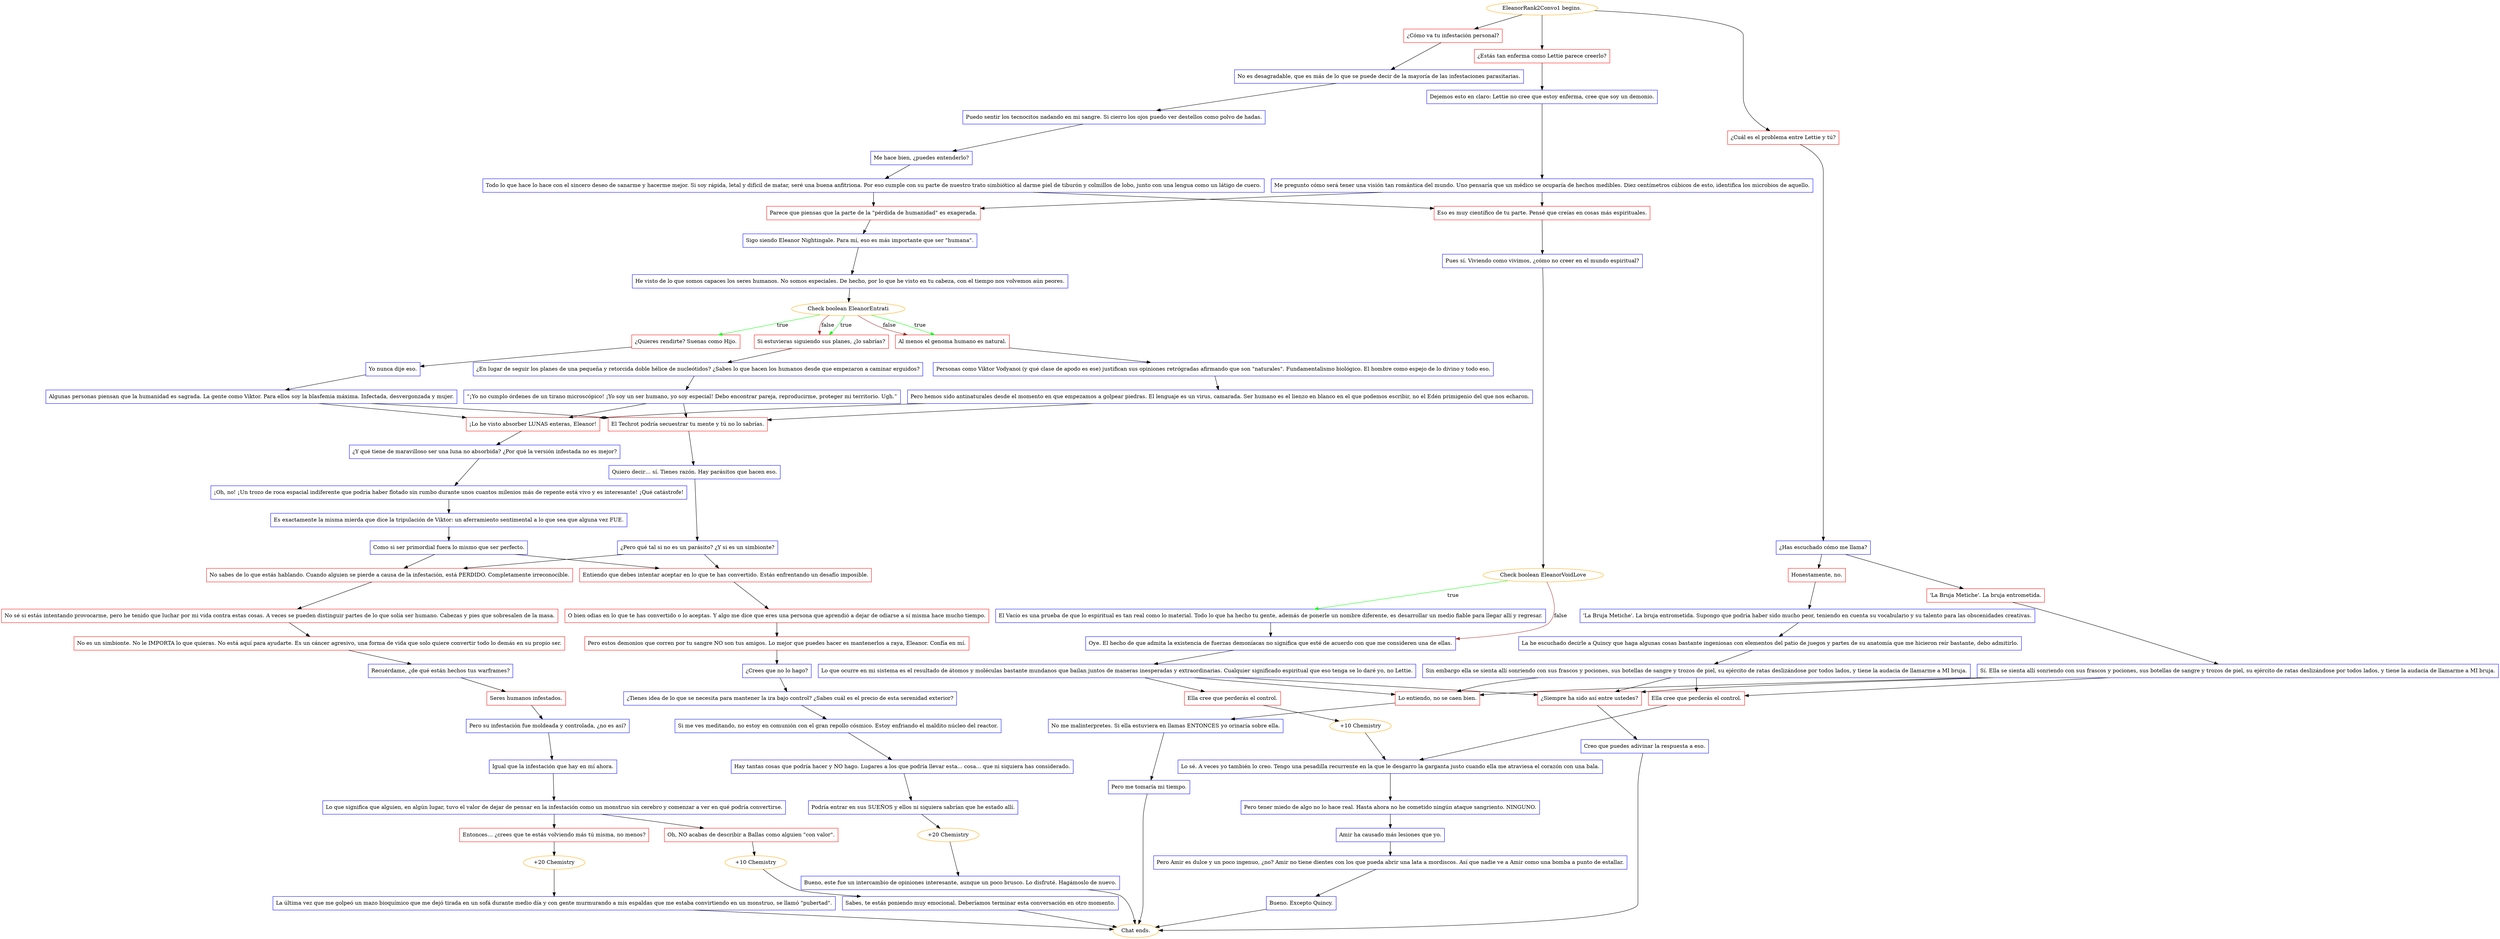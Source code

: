 digraph {
	"EleanorRank2Convo1 begins." [color=orange];
		"EleanorRank2Convo1 begins." -> j1786470060;
		"EleanorRank2Convo1 begins." -> j2590094426;
		"EleanorRank2Convo1 begins." -> j279006526;
	j1786470060 [label="¿Estás tan enferma como Lettie parece creerlo?",shape=box,color=red];
		j1786470060 -> j1234970796;
	j2590094426 [label="¿Cómo va tu infestación personal?",shape=box,color=red];
		j2590094426 -> j877371736;
	j279006526 [label="¿Cuál es el problema entre Lettie y tú?",shape=box,color=red];
		j279006526 -> j1504445258;
	j1234970796 [label="Dejemos esto en claro: Lettie no cree que estoy enferma, cree que soy un demonio.",shape=box,color=blue];
		j1234970796 -> j2029007278;
	j877371736 [label="No es desagradable, que es más de lo que se puede decir de la mayoría de las infestaciones parasitarias.",shape=box,color=blue];
		j877371736 -> j3983014704;
	j1504445258 [label="¿Has escuchado cómo me llama?",shape=box,color=blue];
		j1504445258 -> j2858801758;
		j1504445258 -> j378483298;
	j2029007278 [label="Me pregunto cómo será tener una visión tan romántica del mundo. Uno pensaría que un médico se ocuparía de hechos medibles. Diez centímetros cúbicos de esto, identifica los microbios de aquello.",shape=box,color=blue];
		j2029007278 -> j1798288340;
		j2029007278 -> j4285570945;
	j3983014704 [label="Puedo sentir los tecnocitos nadando en mi sangre. Si cierro los ojos puedo ver destellos como polvo de hadas.",shape=box,color=blue];
		j3983014704 -> j2210774804;
	j2858801758 [label="Honestamente, no.",shape=box,color=red];
		j2858801758 -> j453053223;
	j378483298 [label="'La Bruja Metiche'. La bruja entrometida.",shape=box,color=red];
		j378483298 -> j2829034589;
	j1798288340 [label="Eso es muy científico de tu parte. Pensé que creías en cosas más espirituales.",shape=box,color=red];
		j1798288340 -> j561619480;
	j4285570945 [label="Parece que piensas que la parte de la \"pérdida de humanidad\" es exagerada.",shape=box,color=red];
		j4285570945 -> j4278146225;
	j2210774804 [label="Me hace bien, ¿puedes entenderlo?",shape=box,color=blue];
		j2210774804 -> j1226515933;
	j453053223 [label="'La Bruja Metiche'. La bruja entrometida. Supongo que podría haber sido mucho peor, teniendo en cuenta su vocabulario y su talento para las obscenidades creativas.",shape=box,color=blue];
		j453053223 -> j3926301147;
	j2829034589 [label="Sí. Ella se sienta allí sonriendo con sus frascos y pociones, sus botellas de sangre y trozos de piel, su ejército de ratas deslizándose por todos lados, y tiene la audacia de llamarme a MI bruja.",shape=box,color=blue];
		j2829034589 -> j1402137869;
		j2829034589 -> j3903191866;
		j2829034589 -> j2273480619;
	j561619480 [label="Pues sí. Viviendo como vivimos, ¿cómo no creer en el mundo espiritual?",shape=box,color=blue];
		j561619480 -> j2546009719;
	j4278146225 [label="Sigo siendo Eleanor Nightingale. Para mí, eso es más importante que ser \"humana\".",shape=box,color=blue];
		j4278146225 -> j387328046;
	j1226515933 [label="Todo lo que hace lo hace con el sincero deseo de sanarme y hacerme mejor. Si soy rápida, letal y difícil de matar, seré una buena anfitriona. Por eso cumple con su parte de nuestro trato simbiótico al darme piel de tiburón y colmillos de lobo, junto con una lengua como un látigo de cuero.",shape=box,color=blue];
		j1226515933 -> j1798288340;
		j1226515933 -> j4285570945;
	j3926301147 [label="La he escuchado decirle a Quincy que haga algunas cosas bastante ingeniosas con elementos del patio de juegos y partes de su anatomía que me hicieron reír bastante, debo admitirlo.",shape=box,color=blue];
		j3926301147 -> j176179849;
	j1402137869 [label="Lo entiendo, no se caen bien.",shape=box,color=red];
		j1402137869 -> j2764463823;
	j3903191866 [label="¿Siempre ha sido así entre ustedes?",shape=box,color=red];
		j3903191866 -> j2488787174;
	j2273480619 [label="Ella cree que perderás el control.",shape=box,color=red];
		j2273480619 -> j4200622523;
	j2546009719 [label="Check boolean EleanorVoidLove",color=orange];
		j2546009719 -> j1405890915 [label=true,color=green];
		j2546009719 -> j1639431779 [label=false,color=brown];
	j387328046 [label="He visto de lo que somos capaces los seres humanos. No somos especiales. De hecho, por lo que he visto en tu cabeza, con el tiempo nos volvemos aún peores.",shape=box,color=blue];
		j387328046 -> j42144458;
	j176179849 [label="Sin embargo ella se sienta allí sonriendo con sus frascos y pociones, sus botellas de sangre y trozos de piel, su ejército de ratas deslizándose por todos lados, y tiene la audacia de llamarme a MI bruja.",shape=box,color=blue];
		j176179849 -> j1402137869;
		j176179849 -> j3903191866;
		j176179849 -> j2273480619;
	j2764463823 [label="No me malinterpretes. Si ella estuviera en llamas ENTONCES yo orinaría sobre ella.",shape=box,color=blue];
		j2764463823 -> j973801315;
	j2488787174 [label="Creo que puedes adivinar la respuesta a eso.",shape=box,color=blue];
		j2488787174 -> "Chat ends.";
	j4200622523 [label="Lo sé. A veces yo también lo creo. Tengo una pesadilla recurrente en la que le desgarro la garganta justo cuando ella me atraviesa el corazón con una bala.",shape=box,color=blue];
		j4200622523 -> j2764128197;
	j1405890915 [label="El Vacío es una prueba de que lo espiritual es tan real como lo material. Todo lo que ha hecho tu gente, además de ponerle un nombre diferente, es desarrollar un medio fiable para llegar allí y regresar.",shape=box,color=blue];
		j1405890915 -> j1639431779;
	j1639431779 [label="Oye. El hecho de que admita la existencia de fuerzas demoníacas no significa que esté de acuerdo con que me consideren una de ellas.",shape=box,color=blue];
		j1639431779 -> j1626670625;
	j42144458 [label="Check boolean EleanorEntrati",color=orange];
		j42144458 -> j1904523895 [label=true,color=green];
		j42144458 -> j3290661326 [label=true,color=green];
		j42144458 -> j3404210995 [label=true,color=green];
		j42144458 -> j3290661326 [label=false,color=brown];
		j42144458 -> j3404210995 [label=false,color=brown];
	j973801315 [label="Pero me tomaría mi tiempo.",shape=box,color=blue];
		j973801315 -> "Chat ends.";
	"Chat ends." [color=orange];
	j2764128197 [label="Pero tener miedo de algo no lo hace real. Hasta ahora no he cometido ningún ataque sangriento. NINGUNO.",shape=box,color=blue];
		j2764128197 -> j4052200832;
	j1626670625 [label="Lo que ocurre en mi sistema es el resultado de átomos y moléculas bastante mundanos que bailan juntos de maneras inesperadas y extraordinarias. Cualquier significado espiritual que eso tenga se lo daré yo, no Lettie.",shape=box,color=blue];
		j1626670625 -> j1402137869;
		j1626670625 -> j3903191866;
		j1626670625 -> j1720209891;
	j1904523895 [label="¿Quieres rendirte? Suenas como Hijo.",shape=box,color=red];
		j1904523895 -> j436898992;
	j3290661326 [label="Si estuvieras siguiendo sus planes, ¿lo sabrías?",shape=box,color=red];
		j3290661326 -> j3560214095;
	j3404210995 [label="Al menos el genoma humano es natural.",shape=box,color=red];
		j3404210995 -> j2557613815;
	j4052200832 [label="Amir ha causado más lesiones que yo.",shape=box,color=blue];
		j4052200832 -> j952565109;
	j1720209891 [label="Ella cree que perderás el control.",shape=box,color=red];
		j1720209891 -> j32329019;
	j436898992 [label="Yo nunca dije eso.",shape=box,color=blue];
		j436898992 -> j716292345;
	j3560214095 [label="¿En lugar de seguir los planes de una pequeña y retorcida doble hélice de nucleótidos? ¿Sabes lo que hacen los humanos desde que empezaron a caminar erguidos?",shape=box,color=blue];
		j3560214095 -> j3601255777;
	j2557613815 [label="Personas como Viktor Vodyanoi (y qué clase de apodo es ese) justifican sus opiniones retrógradas afirmando que son \"naturales\". Fundamentalismo biológico. El hombre como espejo de lo divino y todo eso.",shape=box,color=blue];
		j2557613815 -> j86778388;
	j952565109 [label="Pero Amir es dulce y un poco ingenuo, ¿no? Amir no tiene dientes con los que pueda abrir una lata a mordiscos. Así que nadie ve a Amir como una bomba a punto de estallar.",shape=box,color=blue];
		j952565109 -> j2173396989;
	j32329019 [label="+10 Chemistry",color=orange];
		j32329019 -> j4200622523;
	j716292345 [label="Algunas personas piensan que la humanidad es sagrada. La gente como Viktor. Para ellos soy la blasfemia máxima. Infectada, desvergonzada y mujer.",shape=box,color=blue];
		j716292345 -> j346733970;
		j716292345 -> j53730166;
	j3601255777 [label="“¡Yo no cumplo órdenes de un tirano microscópico! ¡Yo soy un ser humano, yo soy especial! Debo encontrar pareja, reproducirme, proteger mi territorio. Ugh.”",shape=box,color=blue];
		j3601255777 -> j346733970;
		j3601255777 -> j53730166;
	j86778388 [label="Pero hemos sido antinaturales desde el momento en que empezamos a golpear piedras. El lenguaje es un virus, camarada. Ser humano es el lienzo en blanco en el que podemos escribir, no el Edén primigenio del que nos echaron.",shape=box,color=blue];
		j86778388 -> j346733970;
		j86778388 -> j53730166;
	j2173396989 [label="Bueno. Excepto Quincy.",shape=box,color=blue];
		j2173396989 -> "Chat ends.";
	j346733970 [label="El Techrot podría secuestrar tu mente y tú no lo sabrías.",shape=box,color=red];
		j346733970 -> j3592094562;
	j53730166 [label="¡Lo he visto absorber LUNAS enteras, Eleanor!",shape=box,color=red];
		j53730166 -> j3815551804;
	j3592094562 [label="Quiero decir… sí. Tienes razón. Hay parásitos que hacen eso.",shape=box,color=blue];
		j3592094562 -> j1059646683;
	j3815551804 [label="¿Y qué tiene de maravilloso ser una luna no absorbida? ¿Por qué la versión infestada no es mejor?",shape=box,color=blue];
		j3815551804 -> j3008187781;
	j1059646683 [label="¿Pero qué tal si no es un parásito? ¿Y si es un simbionte?",shape=box,color=blue];
		j1059646683 -> j893443044;
		j1059646683 -> j757960650;
	j3008187781 [label="¡Oh, no! ¡Un trozo de roca espacial indiferente que podría haber flotado sin rumbo durante unos cuantos milenios más de repente está vivo y es interesante! ¡Qué catástrofe!",shape=box,color=blue];
		j3008187781 -> j1545567732;
	j893443044 [label="No sabes de lo que estás hablando. Cuando alguien se pierde a causa de la infestación, está PERDIDO. Completamente irreconocible.",shape=box,color=red];
		j893443044 -> j2695586737;
	j757960650 [label="Entiendo que debes intentar aceptar en lo que te has convertido. Estás enfrentando un desafío imposible.",shape=box,color=red];
		j757960650 -> j3466624270;
	j1545567732 [label="Es exactamente la misma mierda que dice la tripulación de Viktor: un aferramiento sentimental a lo que sea que alguna vez FUE.",shape=box,color=blue];
		j1545567732 -> j645383619;
	j2695586737 [label="No sé si estás intentando provocarme, pero he tenido que luchar por mi vida contra estas cosas. A veces se pueden distinguir partes de lo que solía ser humano. Cabezas y pies que sobresalen de la masa.",shape=box,color=red];
		j2695586737 -> j2248383274;
	j3466624270 [label="O bien odias en lo que te has convertido o lo aceptas. Y algo me dice que eres una persona que aprendió a dejar de odiarse a sí misma hace mucho tiempo.",shape=box,color=red];
		j3466624270 -> j1857331466;
	j645383619 [label="Como si ser primordial fuera lo mismo que ser perfecto.",shape=box,color=blue];
		j645383619 -> j893443044;
		j645383619 -> j757960650;
	j2248383274 [label="No es un simbionte. No le IMPORTA lo que quieras. No está aquí para ayudarte. Es un cáncer agresivo, una forma de vida que solo quiere convertir todo lo demás en su propio ser.",shape=box,color=red];
		j2248383274 -> j1818495769;
	j1857331466 [label="Pero estos demonios que corren por tu sangre NO son tus amigos. Lo mejor que puedes hacer es mantenerlos a raya, Eleanor. Confía en mí.",shape=box,color=red];
		j1857331466 -> j2512824877;
	j1818495769 [label="Recuérdame, ¿de qué están hechos tus warframes?",shape=box,color=blue];
		j1818495769 -> j1926217925;
	j2512824877 [label="¿Crees que no lo hago?",shape=box,color=blue];
		j2512824877 -> j810365299;
	j1926217925 [label="Seres humanos infestados.",shape=box,color=red];
		j1926217925 -> j524322661;
	j810365299 [label="¿Tienes idea de lo que se necesita para mantener la ira bajo control? ¿Sabes cuál es el precio de esta serenidad exterior?",shape=box,color=blue];
		j810365299 -> j1124012841;
	j524322661 [label="Pero su infestación fue moldeada y controlada, ¿no es así?",shape=box,color=blue];
		j524322661 -> j1204365199;
	j1124012841 [label="Si me ves meditando, no estoy en comunión con el gran repollo cósmico. Estoy enfriando el maldito núcleo del reactor.",shape=box,color=blue];
		j1124012841 -> j749888810;
	j1204365199 [label="Igual que la infestación que hay en mí ahora.",shape=box,color=blue];
		j1204365199 -> j3835997333;
	j749888810 [label="Hay tantas cosas que podría hacer y NO hago. Lugares a los que podría llevar esta... cosa... que ni siquiera has considerado.",shape=box,color=blue];
		j749888810 -> j1841475517;
	j3835997333 [label="Lo que significa que alguien, en algún lugar, tuvo el valor de dejar de pensar en la infestación como un monstruo sin cerebro y comenzar a ver en qué podría convertirse.",shape=box,color=blue];
		j3835997333 -> j4021251302;
		j3835997333 -> j2781951770;
	j1841475517 [label="Podría entrar en sus SUEÑOS y ellos ni siquiera sabrían que he estado allí.",shape=box,color=blue];
		j1841475517 -> j2164948697;
	j4021251302 [label="Oh, NO acabas de describir a Ballas como alguien \"con valor\".",shape=box,color=red];
		j4021251302 -> j835469450;
	j2781951770 [label="Entonces… ¿crees que te estás volviendo más tú misma, no menos?",shape=box,color=red];
		j2781951770 -> j1050088980;
	j2164948697 [label="+20 Chemistry",color=orange];
		j2164948697 -> j1479681295;
	j835469450 [label="+10 Chemistry",color=orange];
		j835469450 -> j2385778108;
	j1050088980 [label="+20 Chemistry",color=orange];
		j1050088980 -> j2833716263;
	j1479681295 [label="Bueno, este fue un intercambio de opiniones interesante, aunque un poco brusco. Lo disfruté. Hagámoslo de nuevo.",shape=box,color=blue];
		j1479681295 -> "Chat ends.";
	j2385778108 [label="Sabes, te estás poniendo muy emocional. Deberíamos terminar esta conversación en otro momento.",shape=box,color=blue];
		j2385778108 -> "Chat ends.";
	j2833716263 [label="La última vez que me golpeó un mazo bioquímico que me dejó tirada en un sofá durante medio día y con gente murmurando a mis espaldas que me estaba convirtiendo en un monstruo, se llamó \"pubertad\".",shape=box,color=blue];
		j2833716263 -> "Chat ends.";
}